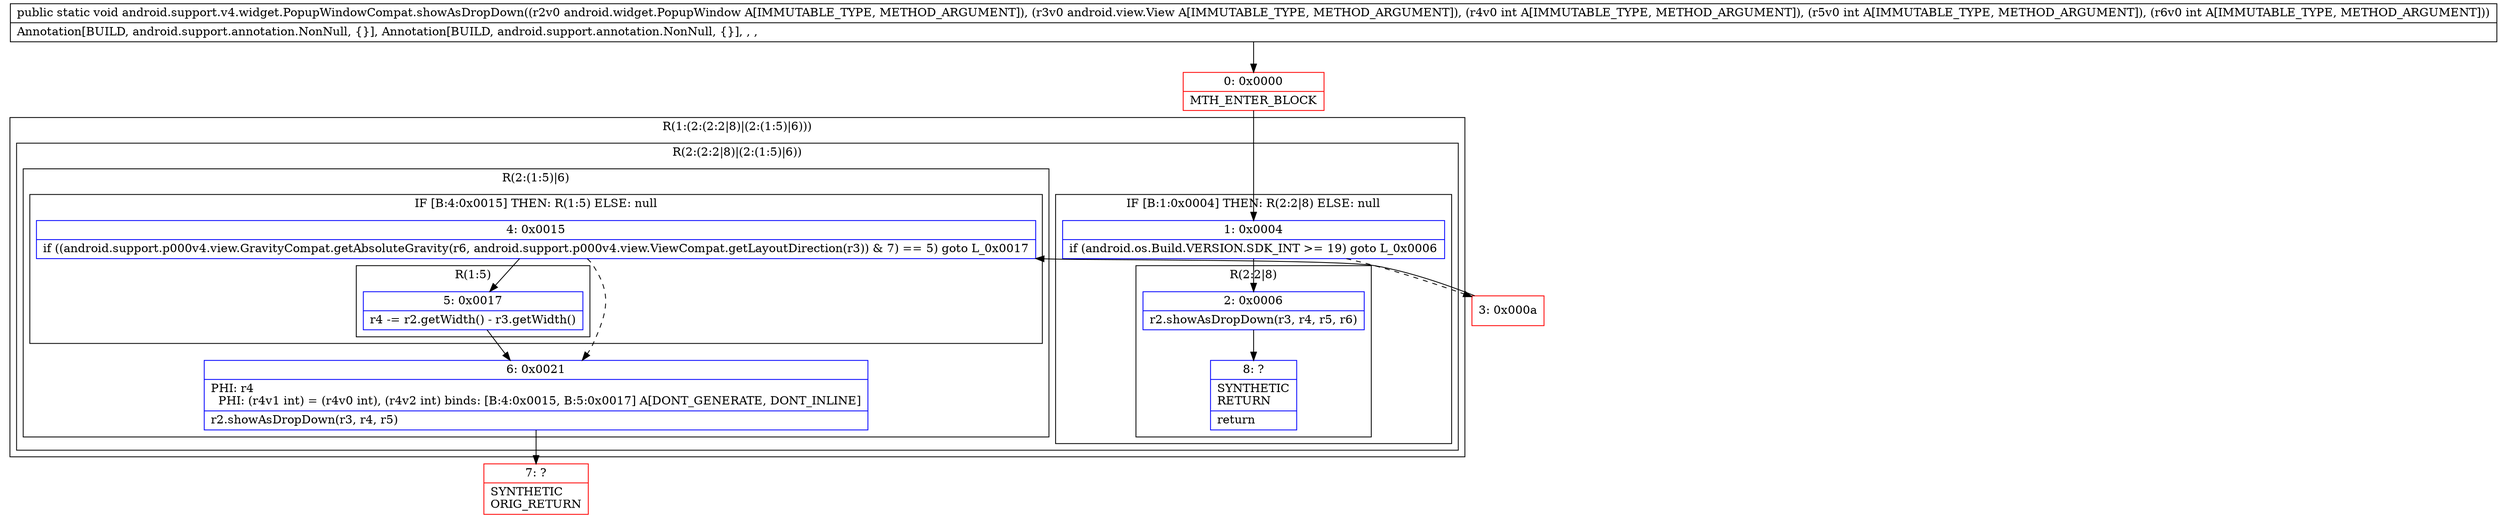 digraph "CFG forandroid.support.v4.widget.PopupWindowCompat.showAsDropDown(Landroid\/widget\/PopupWindow;Landroid\/view\/View;III)V" {
subgraph cluster_Region_1788428011 {
label = "R(1:(2:(2:2|8)|(2:(1:5)|6)))";
node [shape=record,color=blue];
subgraph cluster_Region_1913697687 {
label = "R(2:(2:2|8)|(2:(1:5)|6))";
node [shape=record,color=blue];
subgraph cluster_IfRegion_1943761176 {
label = "IF [B:1:0x0004] THEN: R(2:2|8) ELSE: null";
node [shape=record,color=blue];
Node_1 [shape=record,label="{1\:\ 0x0004|if (android.os.Build.VERSION.SDK_INT \>= 19) goto L_0x0006\l}"];
subgraph cluster_Region_1001323936 {
label = "R(2:2|8)";
node [shape=record,color=blue];
Node_2 [shape=record,label="{2\:\ 0x0006|r2.showAsDropDown(r3, r4, r5, r6)\l}"];
Node_8 [shape=record,label="{8\:\ ?|SYNTHETIC\lRETURN\l|return\l}"];
}
}
subgraph cluster_Region_417587800 {
label = "R(2:(1:5)|6)";
node [shape=record,color=blue];
subgraph cluster_IfRegion_1873297630 {
label = "IF [B:4:0x0015] THEN: R(1:5) ELSE: null";
node [shape=record,color=blue];
Node_4 [shape=record,label="{4\:\ 0x0015|if ((android.support.p000v4.view.GravityCompat.getAbsoluteGravity(r6, android.support.p000v4.view.ViewCompat.getLayoutDirection(r3)) & 7) == 5) goto L_0x0017\l}"];
subgraph cluster_Region_1205055362 {
label = "R(1:5)";
node [shape=record,color=blue];
Node_5 [shape=record,label="{5\:\ 0x0017|r4 \-= r2.getWidth() \- r3.getWidth()\l}"];
}
}
Node_6 [shape=record,label="{6\:\ 0x0021|PHI: r4 \l  PHI: (r4v1 int) = (r4v0 int), (r4v2 int) binds: [B:4:0x0015, B:5:0x0017] A[DONT_GENERATE, DONT_INLINE]\l|r2.showAsDropDown(r3, r4, r5)\l}"];
}
}
}
Node_0 [shape=record,color=red,label="{0\:\ 0x0000|MTH_ENTER_BLOCK\l}"];
Node_3 [shape=record,color=red,label="{3\:\ 0x000a}"];
Node_7 [shape=record,color=red,label="{7\:\ ?|SYNTHETIC\lORIG_RETURN\l}"];
MethodNode[shape=record,label="{public static void android.support.v4.widget.PopupWindowCompat.showAsDropDown((r2v0 android.widget.PopupWindow A[IMMUTABLE_TYPE, METHOD_ARGUMENT]), (r3v0 android.view.View A[IMMUTABLE_TYPE, METHOD_ARGUMENT]), (r4v0 int A[IMMUTABLE_TYPE, METHOD_ARGUMENT]), (r5v0 int A[IMMUTABLE_TYPE, METHOD_ARGUMENT]), (r6v0 int A[IMMUTABLE_TYPE, METHOD_ARGUMENT]))  | Annotation[BUILD, android.support.annotation.NonNull, \{\}], Annotation[BUILD, android.support.annotation.NonNull, \{\}], , , \l}"];
MethodNode -> Node_0;
Node_1 -> Node_2;
Node_1 -> Node_3[style=dashed];
Node_2 -> Node_8;
Node_4 -> Node_5;
Node_4 -> Node_6[style=dashed];
Node_5 -> Node_6;
Node_6 -> Node_7;
Node_0 -> Node_1;
Node_3 -> Node_4;
}

